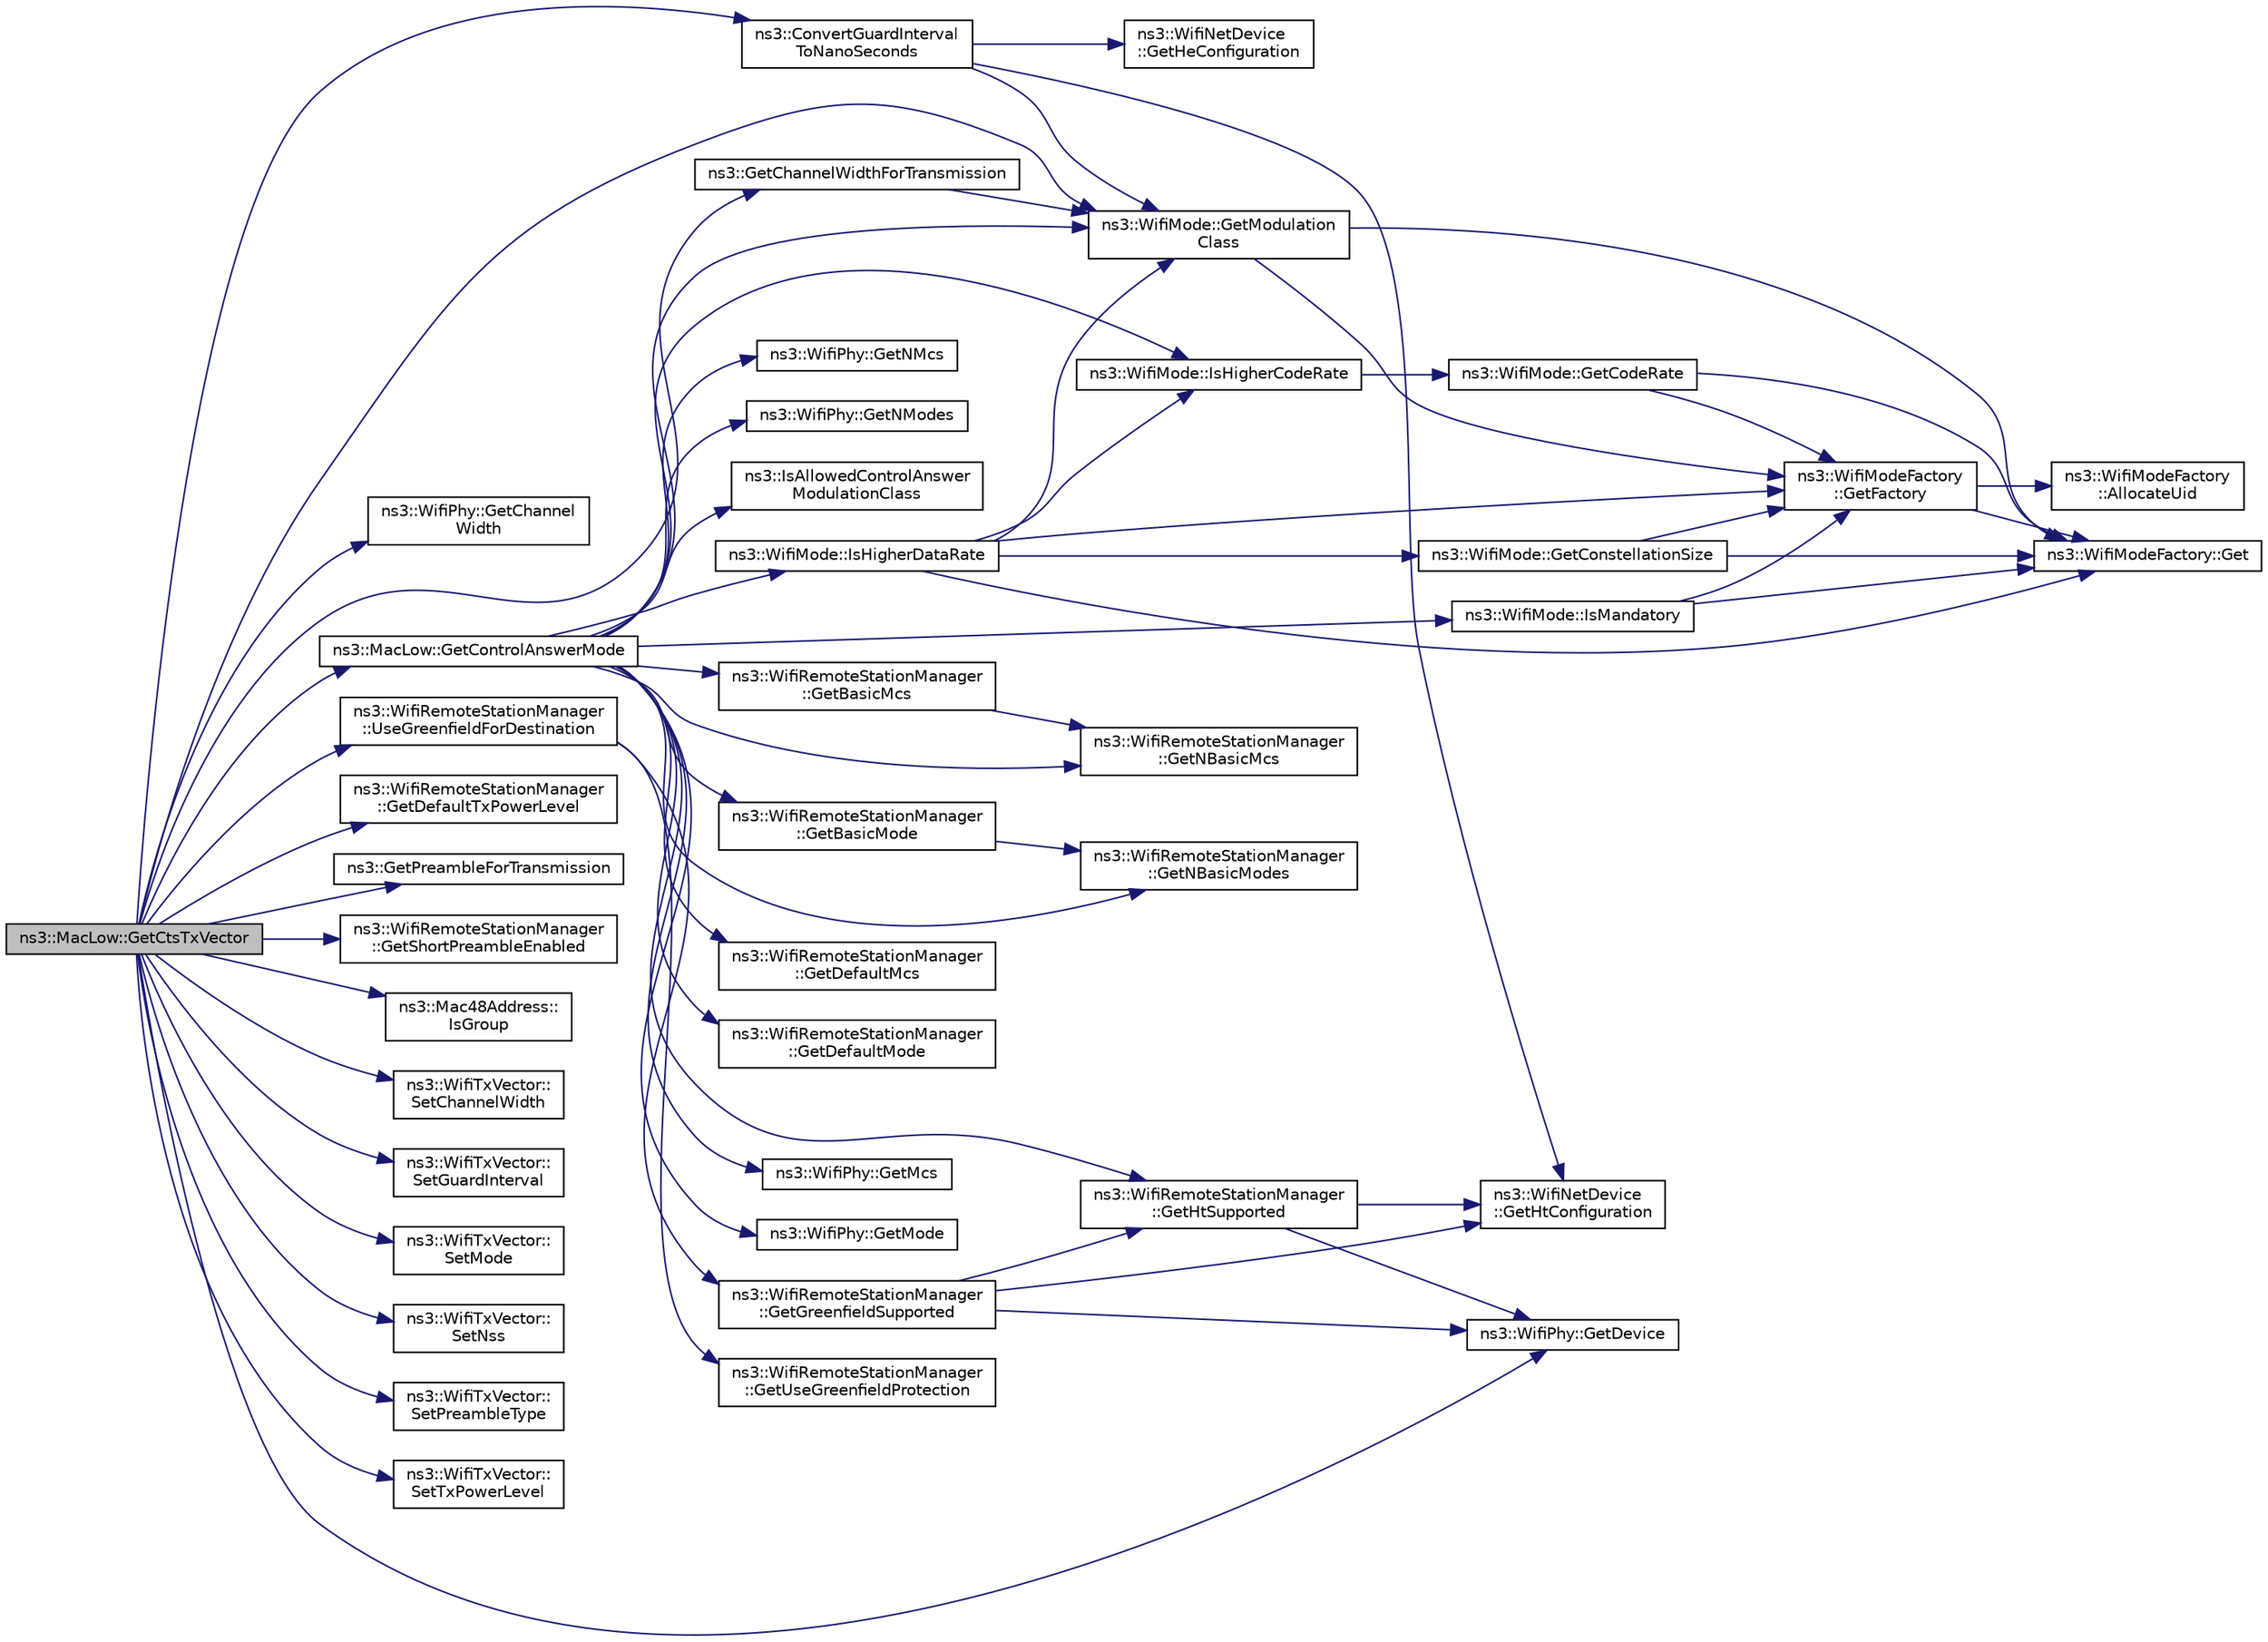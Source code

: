 digraph "ns3::MacLow::GetCtsTxVector"
{
 // LATEX_PDF_SIZE
  edge [fontname="Helvetica",fontsize="10",labelfontname="Helvetica",labelfontsize="10"];
  node [fontname="Helvetica",fontsize="10",shape=record];
  rankdir="LR";
  Node1 [label="ns3::MacLow::GetCtsTxVector",height=0.2,width=0.4,color="black", fillcolor="grey75", style="filled", fontcolor="black",tooltip="Return a TXVECTOR for the CTS frame given the destination and the mode of the RTS used by the sender."];
  Node1 -> Node2 [color="midnightblue",fontsize="10",style="solid",fontname="Helvetica"];
  Node2 [label="ns3::ConvertGuardInterval\lToNanoSeconds",height=0.2,width=0.4,color="black", fillcolor="white", style="filled",URL="$namespacens3.html#a979caa1d7cbfc08ececb6fd3ad561e26",tooltip="Convert the guard interval to nanoseconds based on the WifiMode."];
  Node2 -> Node3 [color="midnightblue",fontsize="10",style="solid",fontname="Helvetica"];
  Node3 [label="ns3::WifiNetDevice\l::GetHeConfiguration",height=0.2,width=0.4,color="black", fillcolor="white", style="filled",URL="$classns3_1_1_wifi_net_device.html#af4a86ccc320631308e9f1023baecdd6b",tooltip=" "];
  Node2 -> Node4 [color="midnightblue",fontsize="10",style="solid",fontname="Helvetica"];
  Node4 [label="ns3::WifiNetDevice\l::GetHtConfiguration",height=0.2,width=0.4,color="black", fillcolor="white", style="filled",URL="$classns3_1_1_wifi_net_device.html#a20c98121e79afae35d03d9f5a3fa4ce8",tooltip=" "];
  Node2 -> Node5 [color="midnightblue",fontsize="10",style="solid",fontname="Helvetica"];
  Node5 [label="ns3::WifiMode::GetModulation\lClass",height=0.2,width=0.4,color="black", fillcolor="white", style="filled",URL="$classns3_1_1_wifi_mode.html#a67e1664cac501221b63a2be307184cc9",tooltip=" "];
  Node5 -> Node6 [color="midnightblue",fontsize="10",style="solid",fontname="Helvetica"];
  Node6 [label="ns3::WifiModeFactory::Get",height=0.2,width=0.4,color="black", fillcolor="white", style="filled",URL="$classns3_1_1_wifi_mode_factory.html#a3086868810ff4347e31c63027726f544",tooltip="Return a WifiModeItem at the given UID index."];
  Node5 -> Node7 [color="midnightblue",fontsize="10",style="solid",fontname="Helvetica"];
  Node7 [label="ns3::WifiModeFactory\l::GetFactory",height=0.2,width=0.4,color="black", fillcolor="white", style="filled",URL="$classns3_1_1_wifi_mode_factory.html#a9c6f695d733355dee8d74bd1709868fc",tooltip="Return a WifiModeFactory."];
  Node7 -> Node8 [color="midnightblue",fontsize="10",style="solid",fontname="Helvetica"];
  Node8 [label="ns3::WifiModeFactory\l::AllocateUid",height=0.2,width=0.4,color="black", fillcolor="white", style="filled",URL="$classns3_1_1_wifi_mode_factory.html#a89a9c38617bd3f7be4a8919ce9675996",tooltip="Allocate a WifiModeItem from a given uniqueUid."];
  Node7 -> Node6 [color="midnightblue",fontsize="10",style="solid",fontname="Helvetica"];
  Node1 -> Node9 [color="midnightblue",fontsize="10",style="solid",fontname="Helvetica"];
  Node9 [label="ns3::WifiPhy::GetChannel\lWidth",height=0.2,width=0.4,color="black", fillcolor="white", style="filled",URL="$classns3_1_1_wifi_phy.html#af55a96fc67e724abd99aeaeab826187f",tooltip=" "];
  Node1 -> Node10 [color="midnightblue",fontsize="10",style="solid",fontname="Helvetica"];
  Node10 [label="ns3::GetChannelWidthForTransmission",height=0.2,width=0.4,color="black", fillcolor="white", style="filled",URL="$namespacens3.html#a3b6822ca0fc413acfcfa182b22f6fa86",tooltip="Return the channel width that corresponds to the selected mode (instead of letting the PHY's default ..."];
  Node10 -> Node5 [color="midnightblue",fontsize="10",style="solid",fontname="Helvetica"];
  Node1 -> Node11 [color="midnightblue",fontsize="10",style="solid",fontname="Helvetica"];
  Node11 [label="ns3::MacLow::GetControlAnswerMode",height=0.2,width=0.4,color="black", fillcolor="white", style="filled",URL="$classns3_1_1_mac_low.html#aebd46ed9f77a2e2cc6a10d5832046f11",tooltip="Get control answer mode function."];
  Node11 -> Node12 [color="midnightblue",fontsize="10",style="solid",fontname="Helvetica"];
  Node12 [label="ns3::WifiRemoteStationManager\l::GetBasicMcs",height=0.2,width=0.4,color="black", fillcolor="white", style="filled",URL="$classns3_1_1_wifi_remote_station_manager.html#aa8cff366278b007565ad4a5547201162",tooltip="Return the MCS at the given list index."];
  Node12 -> Node13 [color="midnightblue",fontsize="10",style="solid",fontname="Helvetica"];
  Node13 [label="ns3::WifiRemoteStationManager\l::GetNBasicMcs",height=0.2,width=0.4,color="black", fillcolor="white", style="filled",URL="$classns3_1_1_wifi_remote_station_manager.html#a379edeb466e614e126d7e8ecd45ee856",tooltip="Return the number of basic MCS index."];
  Node11 -> Node14 [color="midnightblue",fontsize="10",style="solid",fontname="Helvetica"];
  Node14 [label="ns3::WifiRemoteStationManager\l::GetBasicMode",height=0.2,width=0.4,color="black", fillcolor="white", style="filled",URL="$classns3_1_1_wifi_remote_station_manager.html#ab239018079ee424c7dfe9a81b4abc3b0",tooltip="Return a basic mode from the set of basic modes."];
  Node14 -> Node15 [color="midnightblue",fontsize="10",style="solid",fontname="Helvetica"];
  Node15 [label="ns3::WifiRemoteStationManager\l::GetNBasicModes",height=0.2,width=0.4,color="black", fillcolor="white", style="filled",URL="$classns3_1_1_wifi_remote_station_manager.html#a433cd6f0f2b9ab512fb4c2578e661ebb",tooltip="Return the number of basic modes we support."];
  Node11 -> Node16 [color="midnightblue",fontsize="10",style="solid",fontname="Helvetica"];
  Node16 [label="ns3::WifiRemoteStationManager\l::GetDefaultMcs",height=0.2,width=0.4,color="black", fillcolor="white", style="filled",URL="$classns3_1_1_wifi_remote_station_manager.html#a2422db307a1cd07b938ec2d4b8442668",tooltip="Return the default Modulation and Coding Scheme (MCS) index."];
  Node11 -> Node17 [color="midnightblue",fontsize="10",style="solid",fontname="Helvetica"];
  Node17 [label="ns3::WifiRemoteStationManager\l::GetDefaultMode",height=0.2,width=0.4,color="black", fillcolor="white", style="filled",URL="$classns3_1_1_wifi_remote_station_manager.html#a0f76976a6d7a8761b1ae1b9b74f18fbf",tooltip="Return the default transmission mode."];
  Node11 -> Node18 [color="midnightblue",fontsize="10",style="solid",fontname="Helvetica"];
  Node18 [label="ns3::WifiRemoteStationManager\l::GetHtSupported",height=0.2,width=0.4,color="black", fillcolor="white", style="filled",URL="$classns3_1_1_wifi_remote_station_manager.html#ae2d1200da0ec74745ef9b496f9c0251f",tooltip="Return whether the device has HT capability support enabled."];
  Node18 -> Node19 [color="midnightblue",fontsize="10",style="solid",fontname="Helvetica"];
  Node19 [label="ns3::WifiPhy::GetDevice",height=0.2,width=0.4,color="black", fillcolor="white", style="filled",URL="$classns3_1_1_wifi_phy.html#adf2fa40dcba4e52e9bc67c6ffc819170",tooltip="Return the device this PHY is associated with."];
  Node18 -> Node4 [color="midnightblue",fontsize="10",style="solid",fontname="Helvetica"];
  Node11 -> Node20 [color="midnightblue",fontsize="10",style="solid",fontname="Helvetica"];
  Node20 [label="ns3::WifiPhy::GetMcs",height=0.2,width=0.4,color="black", fillcolor="white", style="filled",URL="$classns3_1_1_wifi_phy.html#ac5e4ea4c408896451a8ad77e77a88231",tooltip="The WifiPhy::GetMcs() method is used (e.g., by a WifiRemoteStationManager) to determine the set of tr..."];
  Node11 -> Node21 [color="midnightblue",fontsize="10",style="solid",fontname="Helvetica"];
  Node21 [label="ns3::WifiPhy::GetMode",height=0.2,width=0.4,color="black", fillcolor="white", style="filled",URL="$classns3_1_1_wifi_phy.html#aa1b9ecfcc6436b8882af36500cb0a2ea",tooltip="The WifiPhy::GetNModes() and WifiPhy::GetMode() methods are used (e.g., by a WifiRemoteStationManager..."];
  Node11 -> Node5 [color="midnightblue",fontsize="10",style="solid",fontname="Helvetica"];
  Node11 -> Node13 [color="midnightblue",fontsize="10",style="solid",fontname="Helvetica"];
  Node11 -> Node15 [color="midnightblue",fontsize="10",style="solid",fontname="Helvetica"];
  Node11 -> Node22 [color="midnightblue",fontsize="10",style="solid",fontname="Helvetica"];
  Node22 [label="ns3::WifiPhy::GetNMcs",height=0.2,width=0.4,color="black", fillcolor="white", style="filled",URL="$classns3_1_1_wifi_phy.html#a6564e0e1e90982b5bb78898449f093e7",tooltip="The WifiPhy::GetNMcs() method is used (e.g., by a WifiRemoteStationManager) to determine the set of t..."];
  Node11 -> Node23 [color="midnightblue",fontsize="10",style="solid",fontname="Helvetica"];
  Node23 [label="ns3::WifiPhy::GetNModes",height=0.2,width=0.4,color="black", fillcolor="white", style="filled",URL="$classns3_1_1_wifi_phy.html#a978d3a554116b0654c40fc22e469ceaa",tooltip="The WifiPhy::GetNModes() and WifiPhy::GetMode() methods are used (e.g., by a WifiRemoteStationManager..."];
  Node11 -> Node24 [color="midnightblue",fontsize="10",style="solid",fontname="Helvetica"];
  Node24 [label="ns3::IsAllowedControlAnswer\lModulationClass",height=0.2,width=0.4,color="black", fillcolor="white", style="filled",URL="$namespacens3.html#a4a34276daa9aaa45fe610d9373a41b33",tooltip="Return whether the modulation class of the selected mode for the control answer frame is allowed."];
  Node11 -> Node25 [color="midnightblue",fontsize="10",style="solid",fontname="Helvetica"];
  Node25 [label="ns3::WifiMode::IsHigherCodeRate",height=0.2,width=0.4,color="black", fillcolor="white", style="filled",URL="$classns3_1_1_wifi_mode.html#ae0afedae9bf1e83c23c5391da28078f9",tooltip=" "];
  Node25 -> Node26 [color="midnightblue",fontsize="10",style="solid",fontname="Helvetica"];
  Node26 [label="ns3::WifiMode::GetCodeRate",height=0.2,width=0.4,color="black", fillcolor="white", style="filled",URL="$classns3_1_1_wifi_mode.html#abbbea987249a16c776803ba6e2ca9973",tooltip=" "];
  Node26 -> Node6 [color="midnightblue",fontsize="10",style="solid",fontname="Helvetica"];
  Node26 -> Node7 [color="midnightblue",fontsize="10",style="solid",fontname="Helvetica"];
  Node11 -> Node27 [color="midnightblue",fontsize="10",style="solid",fontname="Helvetica"];
  Node27 [label="ns3::WifiMode::IsHigherDataRate",height=0.2,width=0.4,color="black", fillcolor="white", style="filled",URL="$classns3_1_1_wifi_mode.html#a5d373f9f80a35339205259fac667593b",tooltip=" "];
  Node27 -> Node6 [color="midnightblue",fontsize="10",style="solid",fontname="Helvetica"];
  Node27 -> Node28 [color="midnightblue",fontsize="10",style="solid",fontname="Helvetica"];
  Node28 [label="ns3::WifiMode::GetConstellationSize",height=0.2,width=0.4,color="black", fillcolor="white", style="filled",URL="$classns3_1_1_wifi_mode.html#a1437871ae722c85d980a8af3ba522d39",tooltip=" "];
  Node28 -> Node6 [color="midnightblue",fontsize="10",style="solid",fontname="Helvetica"];
  Node28 -> Node7 [color="midnightblue",fontsize="10",style="solid",fontname="Helvetica"];
  Node27 -> Node7 [color="midnightblue",fontsize="10",style="solid",fontname="Helvetica"];
  Node27 -> Node5 [color="midnightblue",fontsize="10",style="solid",fontname="Helvetica"];
  Node27 -> Node25 [color="midnightblue",fontsize="10",style="solid",fontname="Helvetica"];
  Node11 -> Node29 [color="midnightblue",fontsize="10",style="solid",fontname="Helvetica"];
  Node29 [label="ns3::WifiMode::IsMandatory",height=0.2,width=0.4,color="black", fillcolor="white", style="filled",URL="$classns3_1_1_wifi_mode.html#af44627470a1d84ba3af706a7764d5cbb",tooltip=" "];
  Node29 -> Node6 [color="midnightblue",fontsize="10",style="solid",fontname="Helvetica"];
  Node29 -> Node7 [color="midnightblue",fontsize="10",style="solid",fontname="Helvetica"];
  Node1 -> Node30 [color="midnightblue",fontsize="10",style="solid",fontname="Helvetica"];
  Node30 [label="ns3::WifiRemoteStationManager\l::GetDefaultTxPowerLevel",height=0.2,width=0.4,color="black", fillcolor="white", style="filled",URL="$classns3_1_1_wifi_remote_station_manager.html#aa8712084939846a0c39de0d9c618a0ec",tooltip=" "];
  Node1 -> Node19 [color="midnightblue",fontsize="10",style="solid",fontname="Helvetica"];
  Node1 -> Node5 [color="midnightblue",fontsize="10",style="solid",fontname="Helvetica"];
  Node1 -> Node31 [color="midnightblue",fontsize="10",style="solid",fontname="Helvetica"];
  Node31 [label="ns3::GetPreambleForTransmission",height=0.2,width=0.4,color="black", fillcolor="white", style="filled",URL="$namespacens3.html#ae180410a6fd89fcc32fd0f720b1c0a40",tooltip="Return the preamble to be used for the transmission."];
  Node1 -> Node32 [color="midnightblue",fontsize="10",style="solid",fontname="Helvetica"];
  Node32 [label="ns3::WifiRemoteStationManager\l::GetShortPreambleEnabled",height=0.2,width=0.4,color="black", fillcolor="white", style="filled",URL="$classns3_1_1_wifi_remote_station_manager.html#a9864b09190adb8e2b0c2d3658eacc6ce",tooltip="Return whether the device uses short PHY preambles."];
  Node1 -> Node33 [color="midnightblue",fontsize="10",style="solid",fontname="Helvetica"];
  Node33 [label="ns3::Mac48Address::\lIsGroup",height=0.2,width=0.4,color="black", fillcolor="white", style="filled",URL="$classns3_1_1_mac48_address.html#a56fbd59ebf507db02609a1e77c7c4656",tooltip=" "];
  Node1 -> Node34 [color="midnightblue",fontsize="10",style="solid",fontname="Helvetica"];
  Node34 [label="ns3::WifiTxVector::\lSetChannelWidth",height=0.2,width=0.4,color="black", fillcolor="white", style="filled",URL="$classns3_1_1_wifi_tx_vector.html#a2bd711576c12a747bc3a800ef4cc0a5b",tooltip="Sets the selected channelWidth (in MHz)"];
  Node1 -> Node35 [color="midnightblue",fontsize="10",style="solid",fontname="Helvetica"];
  Node35 [label="ns3::WifiTxVector::\lSetGuardInterval",height=0.2,width=0.4,color="black", fillcolor="white", style="filled",URL="$classns3_1_1_wifi_tx_vector.html#a40280b31baf8d7cef1a7234715969d06",tooltip="Sets the guard interval duration (in nanoseconds)"];
  Node1 -> Node36 [color="midnightblue",fontsize="10",style="solid",fontname="Helvetica"];
  Node36 [label="ns3::WifiTxVector::\lSetMode",height=0.2,width=0.4,color="black", fillcolor="white", style="filled",URL="$classns3_1_1_wifi_tx_vector.html#af39f17fec348c22f8c963bcb6bb5fc53",tooltip="Sets the selected payload transmission mode."];
  Node1 -> Node37 [color="midnightblue",fontsize="10",style="solid",fontname="Helvetica"];
  Node37 [label="ns3::WifiTxVector::\lSetNss",height=0.2,width=0.4,color="black", fillcolor="white", style="filled",URL="$classns3_1_1_wifi_tx_vector.html#af6b333491a8b20c064d8d1ad35381194",tooltip="Sets the number of Nss."];
  Node1 -> Node38 [color="midnightblue",fontsize="10",style="solid",fontname="Helvetica"];
  Node38 [label="ns3::WifiTxVector::\lSetPreambleType",height=0.2,width=0.4,color="black", fillcolor="white", style="filled",URL="$classns3_1_1_wifi_tx_vector.html#afa5117513e1a7bfa717c3d7556192525",tooltip="Sets the preamble type."];
  Node1 -> Node39 [color="midnightblue",fontsize="10",style="solid",fontname="Helvetica"];
  Node39 [label="ns3::WifiTxVector::\lSetTxPowerLevel",height=0.2,width=0.4,color="black", fillcolor="white", style="filled",URL="$classns3_1_1_wifi_tx_vector.html#a25743cd89a5cb95ec22a9e584fa044f3",tooltip="Sets the selected transmission power level."];
  Node1 -> Node40 [color="midnightblue",fontsize="10",style="solid",fontname="Helvetica"];
  Node40 [label="ns3::WifiRemoteStationManager\l::UseGreenfieldForDestination",height=0.2,width=0.4,color="black", fillcolor="white", style="filled",URL="$classns3_1_1_wifi_remote_station_manager.html#ad0838e2b79a382cf65f68b7cde8ec608",tooltip=" "];
  Node40 -> Node41 [color="midnightblue",fontsize="10",style="solid",fontname="Helvetica"];
  Node41 [label="ns3::WifiRemoteStationManager\l::GetGreenfieldSupported",height=0.2,width=0.4,color="black", fillcolor="white", style="filled",URL="$classns3_1_1_wifi_remote_station_manager.html#a3b4548baccd2f1a39a0415a3099396bb",tooltip="Return whether the device has HT Greenfield support enabled."];
  Node41 -> Node19 [color="midnightblue",fontsize="10",style="solid",fontname="Helvetica"];
  Node41 -> Node4 [color="midnightblue",fontsize="10",style="solid",fontname="Helvetica"];
  Node41 -> Node18 [color="midnightblue",fontsize="10",style="solid",fontname="Helvetica"];
  Node40 -> Node42 [color="midnightblue",fontsize="10",style="solid",fontname="Helvetica"];
  Node42 [label="ns3::WifiRemoteStationManager\l::GetUseGreenfieldProtection",height=0.2,width=0.4,color="black", fillcolor="white", style="filled",URL="$classns3_1_1_wifi_remote_station_manager.html#ac609ee5b3aec8145619897c0490b1527",tooltip="Return whether protection for stations that do not support HT Greenfield format is enabled."];
}
